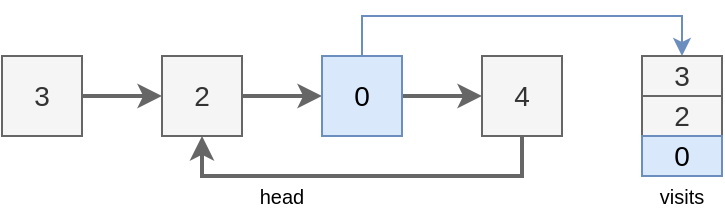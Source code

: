 <mxfile version="23.1.5" type="device" pages="5">
  <diagram name="1_1" id="raGk_D8FTLXwgUmbc4jt">
    <mxGraphModel dx="794" dy="1142" grid="1" gridSize="10" guides="1" tooltips="1" connect="1" arrows="1" fold="1" page="1" pageScale="1" pageWidth="440" pageHeight="180" math="0" shadow="0">
      <root>
        <mxCell id="0" />
        <mxCell id="1" parent="0" />
        <mxCell id="jTd84X1G22GfpIwI3Wmg-1" style="edgeStyle=orthogonalEdgeStyle;rounded=0;orthogonalLoop=1;jettySize=auto;html=1;exitX=1;exitY=0.5;exitDx=0;exitDy=0;entryX=0;entryY=0.5;entryDx=0;entryDy=0;fillColor=#f5f5f5;strokeColor=#666666;strokeWidth=2;" parent="1" source="zCmTgFsGxIaxcytd8qIg-1" target="zCmTgFsGxIaxcytd8qIg-2" edge="1">
          <mxGeometry relative="1" as="geometry" />
        </mxCell>
        <mxCell id="jTd84X1G22GfpIwI3Wmg-9" style="edgeStyle=orthogonalEdgeStyle;rounded=0;orthogonalLoop=1;jettySize=auto;html=1;exitX=0.5;exitY=0;exitDx=0;exitDy=0;entryX=0.5;entryY=0;entryDx=0;entryDy=0;fillColor=#dae8fc;strokeColor=#6c8ebf;" parent="1" source="zCmTgFsGxIaxcytd8qIg-3" target="jTd84X1G22GfpIwI3Wmg-5" edge="1">
          <mxGeometry relative="1" as="geometry">
            <Array as="points">
              <mxPoint x="220" y="40" />
              <mxPoint x="380" y="40" />
            </Array>
          </mxGeometry>
        </mxCell>
        <mxCell id="zCmTgFsGxIaxcytd8qIg-1" value="3" style="text;html=1;align=center;verticalAlign=middle;whiteSpace=wrap;rounded=0;fillColor=#f5f5f5;strokeColor=#666666;fontSize=14;fontColor=#333333;" parent="1" vertex="1">
          <mxGeometry x="40" y="60" width="40" height="40" as="geometry" />
        </mxCell>
        <mxCell id="jTd84X1G22GfpIwI3Wmg-2" style="edgeStyle=orthogonalEdgeStyle;rounded=0;orthogonalLoop=1;jettySize=auto;html=1;exitX=1;exitY=0.5;exitDx=0;exitDy=0;entryX=0;entryY=0.5;entryDx=0;entryDy=0;fillColor=#f5f5f5;strokeColor=#666666;strokeWidth=2;" parent="1" source="zCmTgFsGxIaxcytd8qIg-2" target="zCmTgFsGxIaxcytd8qIg-3" edge="1">
          <mxGeometry relative="1" as="geometry">
            <mxPoint x="180" y="80" as="sourcePoint" />
          </mxGeometry>
        </mxCell>
        <mxCell id="zCmTgFsGxIaxcytd8qIg-2" value="2" style="text;html=1;align=center;verticalAlign=middle;whiteSpace=wrap;rounded=0;fillColor=#f5f5f5;strokeColor=#666666;fontSize=14;fontColor=#333333;" parent="1" vertex="1">
          <mxGeometry x="120" y="60" width="40" height="40" as="geometry" />
        </mxCell>
        <mxCell id="jTd84X1G22GfpIwI3Wmg-3" style="edgeStyle=orthogonalEdgeStyle;rounded=0;orthogonalLoop=1;jettySize=auto;html=1;exitX=1;exitY=0.5;exitDx=0;exitDy=0;entryX=0;entryY=0.5;entryDx=0;entryDy=0;fillColor=#f5f5f5;strokeColor=#666666;strokeWidth=2;" parent="1" source="zCmTgFsGxIaxcytd8qIg-3" target="zCmTgFsGxIaxcytd8qIg-4" edge="1">
          <mxGeometry relative="1" as="geometry" />
        </mxCell>
        <mxCell id="zCmTgFsGxIaxcytd8qIg-3" value="0" style="text;html=1;align=center;verticalAlign=middle;whiteSpace=wrap;rounded=0;fillColor=#dae8fc;strokeColor=#6c8ebf;fontSize=14;" parent="1" vertex="1">
          <mxGeometry x="200" y="60" width="40" height="40" as="geometry" />
        </mxCell>
        <mxCell id="jTd84X1G22GfpIwI3Wmg-8" style="edgeStyle=orthogonalEdgeStyle;rounded=0;orthogonalLoop=1;jettySize=auto;html=1;exitX=0.5;exitY=1;exitDx=0;exitDy=0;entryX=0.5;entryY=1;entryDx=0;entryDy=0;strokeWidth=2;fillColor=#f5f5f5;strokeColor=#666666;" parent="1" source="zCmTgFsGxIaxcytd8qIg-4" target="zCmTgFsGxIaxcytd8qIg-2" edge="1">
          <mxGeometry relative="1" as="geometry" />
        </mxCell>
        <mxCell id="zCmTgFsGxIaxcytd8qIg-4" value="4" style="text;html=1;align=center;verticalAlign=middle;whiteSpace=wrap;rounded=0;fillColor=#f5f5f5;strokeColor=#666666;fontSize=14;fontColor=#333333;" parent="1" vertex="1">
          <mxGeometry x="280" y="60" width="40" height="40" as="geometry" />
        </mxCell>
        <mxCell id="AQBsLTuEEX6UYwU5JBV7-1" value="head" style="text;html=1;align=center;verticalAlign=middle;whiteSpace=wrap;rounded=0;fontSize=10;" parent="1" vertex="1">
          <mxGeometry x="40" y="120" width="280" height="20" as="geometry" />
        </mxCell>
        <mxCell id="jTd84X1G22GfpIwI3Wmg-5" value="3" style="text;html=1;align=center;verticalAlign=middle;whiteSpace=wrap;rounded=0;fillColor=#f5f5f5;strokeColor=#666666;fontSize=14;fontColor=#333333;" parent="1" vertex="1">
          <mxGeometry x="360" y="60" width="40" height="20" as="geometry" />
        </mxCell>
        <mxCell id="jTd84X1G22GfpIwI3Wmg-10" value="2" style="text;html=1;align=center;verticalAlign=middle;whiteSpace=wrap;rounded=0;fillColor=#f5f5f5;strokeColor=#666666;fontSize=14;fontColor=#333333;" parent="1" vertex="1">
          <mxGeometry x="360" y="80" width="40" height="20" as="geometry" />
        </mxCell>
        <mxCell id="jTd84X1G22GfpIwI3Wmg-11" value="0" style="text;html=1;align=center;verticalAlign=middle;whiteSpace=wrap;rounded=0;fillColor=#dae8fc;strokeColor=#6c8ebf;fontSize=14;" parent="1" vertex="1">
          <mxGeometry x="360" y="100" width="40" height="20" as="geometry" />
        </mxCell>
        <mxCell id="jTd84X1G22GfpIwI3Wmg-13" value="visits" style="text;html=1;align=center;verticalAlign=middle;whiteSpace=wrap;rounded=0;fontSize=10;" parent="1" vertex="1">
          <mxGeometry x="360" y="120" width="40" height="20" as="geometry" />
        </mxCell>
      </root>
    </mxGraphModel>
  </diagram>
  <diagram name="1_2" id="enmz4_LwmzEil1vDxZff">
    <mxGraphModel dx="794" dy="1142" grid="1" gridSize="10" guides="1" tooltips="1" connect="1" arrows="1" fold="1" page="1" pageScale="1" pageWidth="440" pageHeight="200" math="0" shadow="0">
      <root>
        <mxCell id="NHvZEACJ6nqKconlFvL1-0" />
        <mxCell id="NHvZEACJ6nqKconlFvL1-1" parent="NHvZEACJ6nqKconlFvL1-0" />
        <mxCell id="NHvZEACJ6nqKconlFvL1-2" style="edgeStyle=orthogonalEdgeStyle;rounded=0;orthogonalLoop=1;jettySize=auto;html=1;exitX=1;exitY=0.5;exitDx=0;exitDy=0;entryX=0;entryY=0.5;entryDx=0;entryDy=0;fillColor=#f5f5f5;strokeColor=#666666;strokeWidth=2;" parent="NHvZEACJ6nqKconlFvL1-1" source="NHvZEACJ6nqKconlFvL1-4" target="NHvZEACJ6nqKconlFvL1-6" edge="1">
          <mxGeometry relative="1" as="geometry" />
        </mxCell>
        <mxCell id="NHvZEACJ6nqKconlFvL1-3" style="edgeStyle=orthogonalEdgeStyle;rounded=0;orthogonalLoop=1;jettySize=auto;html=1;exitX=0.5;exitY=0;exitDx=0;exitDy=0;entryX=0.5;entryY=0;entryDx=0;entryDy=0;fillColor=#dae8fc;strokeColor=#6c8ebf;" parent="NHvZEACJ6nqKconlFvL1-1" source="NHvZEACJ6nqKconlFvL1-10" target="NHvZEACJ6nqKconlFvL1-12" edge="1">
          <mxGeometry relative="1" as="geometry">
            <Array as="points">
              <mxPoint x="300" y="40" />
              <mxPoint x="380" y="40" />
            </Array>
          </mxGeometry>
        </mxCell>
        <mxCell id="NHvZEACJ6nqKconlFvL1-4" value="3" style="text;html=1;align=center;verticalAlign=middle;whiteSpace=wrap;rounded=0;fillColor=#f5f5f5;strokeColor=#666666;fontSize=14;fontColor=#333333;" parent="NHvZEACJ6nqKconlFvL1-1" vertex="1">
          <mxGeometry x="40" y="60" width="40" height="40" as="geometry" />
        </mxCell>
        <mxCell id="NHvZEACJ6nqKconlFvL1-5" style="edgeStyle=orthogonalEdgeStyle;rounded=0;orthogonalLoop=1;jettySize=auto;html=1;exitX=1;exitY=0.5;exitDx=0;exitDy=0;entryX=0;entryY=0.5;entryDx=0;entryDy=0;fillColor=#f5f5f5;strokeColor=#666666;strokeWidth=2;" parent="NHvZEACJ6nqKconlFvL1-1" source="NHvZEACJ6nqKconlFvL1-6" target="NHvZEACJ6nqKconlFvL1-8" edge="1">
          <mxGeometry relative="1" as="geometry">
            <mxPoint x="180" y="80" as="sourcePoint" />
          </mxGeometry>
        </mxCell>
        <mxCell id="NHvZEACJ6nqKconlFvL1-6" value="2" style="text;html=1;align=center;verticalAlign=middle;whiteSpace=wrap;rounded=0;fillColor=#f5f5f5;strokeColor=#666666;fontSize=14;fontColor=#333333;" parent="NHvZEACJ6nqKconlFvL1-1" vertex="1">
          <mxGeometry x="120" y="60" width="40" height="40" as="geometry" />
        </mxCell>
        <mxCell id="NHvZEACJ6nqKconlFvL1-7" style="edgeStyle=orthogonalEdgeStyle;rounded=0;orthogonalLoop=1;jettySize=auto;html=1;exitX=1;exitY=0.5;exitDx=0;exitDy=0;entryX=0;entryY=0.5;entryDx=0;entryDy=0;fillColor=#f5f5f5;strokeColor=#666666;strokeWidth=2;" parent="NHvZEACJ6nqKconlFvL1-1" source="NHvZEACJ6nqKconlFvL1-8" target="NHvZEACJ6nqKconlFvL1-10" edge="1">
          <mxGeometry relative="1" as="geometry" />
        </mxCell>
        <mxCell id="NHvZEACJ6nqKconlFvL1-8" value="0" style="text;html=1;align=center;verticalAlign=middle;whiteSpace=wrap;rounded=0;fillColor=#f5f5f5;strokeColor=#666666;fontSize=14;fontColor=#333333;" parent="NHvZEACJ6nqKconlFvL1-1" vertex="1">
          <mxGeometry x="200" y="60" width="40" height="40" as="geometry" />
        </mxCell>
        <mxCell id="NHvZEACJ6nqKconlFvL1-9" style="edgeStyle=orthogonalEdgeStyle;rounded=0;orthogonalLoop=1;jettySize=auto;html=1;exitX=0.5;exitY=1;exitDx=0;exitDy=0;entryX=0.5;entryY=1;entryDx=0;entryDy=0;strokeWidth=2;fillColor=#f5f5f5;strokeColor=#666666;" parent="NHvZEACJ6nqKconlFvL1-1" source="NHvZEACJ6nqKconlFvL1-10" target="NHvZEACJ6nqKconlFvL1-6" edge="1">
          <mxGeometry relative="1" as="geometry" />
        </mxCell>
        <mxCell id="NHvZEACJ6nqKconlFvL1-10" value="4" style="text;html=1;align=center;verticalAlign=middle;whiteSpace=wrap;rounded=0;fillColor=#dae8fc;strokeColor=#6c8ebf;fontSize=14;" parent="NHvZEACJ6nqKconlFvL1-1" vertex="1">
          <mxGeometry x="280" y="60" width="40" height="40" as="geometry" />
        </mxCell>
        <mxCell id="NHvZEACJ6nqKconlFvL1-11" value="head" style="text;html=1;align=center;verticalAlign=middle;whiteSpace=wrap;rounded=0;fontSize=10;" parent="NHvZEACJ6nqKconlFvL1-1" vertex="1">
          <mxGeometry x="40" y="120" width="280" height="20" as="geometry" />
        </mxCell>
        <mxCell id="NHvZEACJ6nqKconlFvL1-12" value="3" style="text;html=1;align=center;verticalAlign=middle;whiteSpace=wrap;rounded=0;fillColor=#f5f5f5;strokeColor=#666666;fontSize=14;fontColor=#333333;" parent="NHvZEACJ6nqKconlFvL1-1" vertex="1">
          <mxGeometry x="360" y="60" width="40" height="20" as="geometry" />
        </mxCell>
        <mxCell id="NHvZEACJ6nqKconlFvL1-13" value="2" style="text;html=1;align=center;verticalAlign=middle;whiteSpace=wrap;rounded=0;fillColor=#f5f5f5;strokeColor=#666666;fontSize=14;fontColor=#333333;" parent="NHvZEACJ6nqKconlFvL1-1" vertex="1">
          <mxGeometry x="360" y="80" width="40" height="20" as="geometry" />
        </mxCell>
        <mxCell id="NHvZEACJ6nqKconlFvL1-14" value="0" style="text;html=1;align=center;verticalAlign=middle;whiteSpace=wrap;rounded=0;fillColor=#f5f5f5;strokeColor=#666666;fontSize=14;fontColor=#333333;" parent="NHvZEACJ6nqKconlFvL1-1" vertex="1">
          <mxGeometry x="360" y="100" width="40" height="20" as="geometry" />
        </mxCell>
        <mxCell id="NHvZEACJ6nqKconlFvL1-15" value="visits" style="text;html=1;align=center;verticalAlign=middle;whiteSpace=wrap;rounded=0;fontSize=10;" parent="NHvZEACJ6nqKconlFvL1-1" vertex="1">
          <mxGeometry x="360" y="140" width="40" height="20" as="geometry" />
        </mxCell>
        <mxCell id="HQSTT1ezvBGGKrw_J1SU-0" value="4" style="text;html=1;align=center;verticalAlign=middle;whiteSpace=wrap;rounded=0;fillColor=#dae8fc;strokeColor=#6c8ebf;fontSize=14;" parent="NHvZEACJ6nqKconlFvL1-1" vertex="1">
          <mxGeometry x="360" y="120" width="40" height="20" as="geometry" />
        </mxCell>
      </root>
    </mxGraphModel>
  </diagram>
  <diagram name="1_3" id="cRzpHnD4GVFxYGNXOzCV">
    <mxGraphModel dx="794" dy="1142" grid="1" gridSize="10" guides="1" tooltips="1" connect="1" arrows="1" fold="1" page="1" pageScale="1" pageWidth="440" pageHeight="200" math="0" shadow="0">
      <root>
        <mxCell id="yMEwVk-4rtnz1nPFSUn5-0" />
        <mxCell id="yMEwVk-4rtnz1nPFSUn5-1" parent="yMEwVk-4rtnz1nPFSUn5-0" />
        <mxCell id="yMEwVk-4rtnz1nPFSUn5-2" style="edgeStyle=orthogonalEdgeStyle;rounded=0;orthogonalLoop=1;jettySize=auto;html=1;exitX=1;exitY=0.5;exitDx=0;exitDy=0;entryX=0;entryY=0.5;entryDx=0;entryDy=0;fillColor=#f5f5f5;strokeColor=#666666;strokeWidth=2;" parent="yMEwVk-4rtnz1nPFSUn5-1" source="yMEwVk-4rtnz1nPFSUn5-4" target="yMEwVk-4rtnz1nPFSUn5-6" edge="1">
          <mxGeometry relative="1" as="geometry" />
        </mxCell>
        <mxCell id="yMEwVk-4rtnz1nPFSUn5-4" value="3" style="text;html=1;align=center;verticalAlign=middle;whiteSpace=wrap;rounded=0;fillColor=#f5f5f5;strokeColor=#666666;fontSize=14;fontColor=#333333;" parent="yMEwVk-4rtnz1nPFSUn5-1" vertex="1">
          <mxGeometry x="40" y="60" width="40" height="40" as="geometry" />
        </mxCell>
        <mxCell id="yMEwVk-4rtnz1nPFSUn5-5" style="edgeStyle=orthogonalEdgeStyle;rounded=0;orthogonalLoop=1;jettySize=auto;html=1;exitX=1;exitY=0.5;exitDx=0;exitDy=0;entryX=0;entryY=0.5;entryDx=0;entryDy=0;fillColor=#f5f5f5;strokeColor=#666666;strokeWidth=2;" parent="yMEwVk-4rtnz1nPFSUn5-1" source="yMEwVk-4rtnz1nPFSUn5-6" target="yMEwVk-4rtnz1nPFSUn5-8" edge="1">
          <mxGeometry relative="1" as="geometry" />
        </mxCell>
        <mxCell id="t-B_JSRFqfpRU4glawNe-0" style="edgeStyle=orthogonalEdgeStyle;rounded=0;orthogonalLoop=1;jettySize=auto;html=1;exitX=0.5;exitY=0;exitDx=0;exitDy=0;entryX=0.5;entryY=0;entryDx=0;entryDy=0;fillColor=#dae8fc;strokeColor=#6c8ebf;" parent="yMEwVk-4rtnz1nPFSUn5-1" source="yMEwVk-4rtnz1nPFSUn5-6" target="yMEwVk-4rtnz1nPFSUn5-12" edge="1">
          <mxGeometry relative="1" as="geometry">
            <Array as="points">
              <mxPoint x="140" y="40" />
              <mxPoint x="380" y="40" />
            </Array>
          </mxGeometry>
        </mxCell>
        <mxCell id="yMEwVk-4rtnz1nPFSUn5-6" value="2" style="text;html=1;align=center;verticalAlign=middle;whiteSpace=wrap;rounded=0;fillColor=#dae8fc;strokeColor=#6c8ebf;fontSize=14;fontStyle=0" parent="yMEwVk-4rtnz1nPFSUn5-1" vertex="1">
          <mxGeometry x="120" y="60" width="40" height="40" as="geometry" />
        </mxCell>
        <mxCell id="yMEwVk-4rtnz1nPFSUn5-7" style="edgeStyle=orthogonalEdgeStyle;rounded=0;orthogonalLoop=1;jettySize=auto;html=1;exitX=1;exitY=0.5;exitDx=0;exitDy=0;entryX=0;entryY=0.5;entryDx=0;entryDy=0;fillColor=#f5f5f5;strokeColor=#666666;strokeWidth=2;" parent="yMEwVk-4rtnz1nPFSUn5-1" source="yMEwVk-4rtnz1nPFSUn5-8" target="yMEwVk-4rtnz1nPFSUn5-10" edge="1">
          <mxGeometry relative="1" as="geometry" />
        </mxCell>
        <mxCell id="yMEwVk-4rtnz1nPFSUn5-8" value="0" style="text;html=1;align=center;verticalAlign=middle;whiteSpace=wrap;rounded=0;fillColor=#f5f5f5;strokeColor=#666666;fontSize=14;fontColor=#333333;" parent="yMEwVk-4rtnz1nPFSUn5-1" vertex="1">
          <mxGeometry x="200" y="60" width="40" height="40" as="geometry" />
        </mxCell>
        <mxCell id="yMEwVk-4rtnz1nPFSUn5-9" style="edgeStyle=orthogonalEdgeStyle;rounded=0;orthogonalLoop=1;jettySize=auto;html=1;exitX=0.5;exitY=1;exitDx=0;exitDy=0;entryX=0.5;entryY=1;entryDx=0;entryDy=0;strokeWidth=2;fillColor=#f5f5f5;strokeColor=#666666;" parent="yMEwVk-4rtnz1nPFSUn5-1" source="yMEwVk-4rtnz1nPFSUn5-10" target="yMEwVk-4rtnz1nPFSUn5-6" edge="1">
          <mxGeometry relative="1" as="geometry" />
        </mxCell>
        <mxCell id="yMEwVk-4rtnz1nPFSUn5-10" value="4" style="text;html=1;align=center;verticalAlign=middle;whiteSpace=wrap;rounded=0;fillColor=#f5f5f5;strokeColor=#666666;fontSize=14;fontColor=#333333;" parent="yMEwVk-4rtnz1nPFSUn5-1" vertex="1">
          <mxGeometry x="280" y="60" width="40" height="40" as="geometry" />
        </mxCell>
        <mxCell id="yMEwVk-4rtnz1nPFSUn5-11" value="head" style="text;html=1;align=center;verticalAlign=middle;whiteSpace=wrap;rounded=0;fontSize=10;" parent="yMEwVk-4rtnz1nPFSUn5-1" vertex="1">
          <mxGeometry x="40" y="120" width="280" height="20" as="geometry" />
        </mxCell>
        <mxCell id="yMEwVk-4rtnz1nPFSUn5-12" value="3" style="text;html=1;align=center;verticalAlign=middle;whiteSpace=wrap;rounded=0;fillColor=#f5f5f5;strokeColor=#666666;fontSize=14;fontColor=#333333;" parent="yMEwVk-4rtnz1nPFSUn5-1" vertex="1">
          <mxGeometry x="360" y="60" width="40" height="20" as="geometry" />
        </mxCell>
        <mxCell id="yMEwVk-4rtnz1nPFSUn5-13" value="2" style="text;html=1;align=center;verticalAlign=middle;whiteSpace=wrap;rounded=0;fillColor=#dae8fc;strokeColor=#6c8ebf;fontSize=14;fontStyle=0" parent="yMEwVk-4rtnz1nPFSUn5-1" vertex="1">
          <mxGeometry x="360" y="80" width="40" height="20" as="geometry" />
        </mxCell>
        <mxCell id="yMEwVk-4rtnz1nPFSUn5-14" value="0" style="text;html=1;align=center;verticalAlign=middle;whiteSpace=wrap;rounded=0;fillColor=#f5f5f5;strokeColor=#666666;fontSize=14;fontColor=#333333;" parent="yMEwVk-4rtnz1nPFSUn5-1" vertex="1">
          <mxGeometry x="360" y="100" width="40" height="20" as="geometry" />
        </mxCell>
        <mxCell id="yMEwVk-4rtnz1nPFSUn5-15" value="visits" style="text;html=1;align=center;verticalAlign=middle;whiteSpace=wrap;rounded=0;fontSize=10;" parent="yMEwVk-4rtnz1nPFSUn5-1" vertex="1">
          <mxGeometry x="360" y="140" width="40" height="20" as="geometry" />
        </mxCell>
        <mxCell id="yMEwVk-4rtnz1nPFSUn5-16" value="4" style="text;html=1;align=center;verticalAlign=middle;whiteSpace=wrap;rounded=0;fillColor=#f5f5f5;strokeColor=#666666;fontSize=14;fontColor=#333333;" parent="yMEwVk-4rtnz1nPFSUn5-1" vertex="1">
          <mxGeometry x="360" y="120" width="40" height="20" as="geometry" />
        </mxCell>
      </root>
    </mxGraphModel>
  </diagram>
  <diagram name="2_1" id="k5CDP1tWZRNqDNtj9lZK">
    <mxGraphModel dx="794" dy="1142" grid="1" gridSize="10" guides="1" tooltips="1" connect="1" arrows="1" fold="1" page="1" pageScale="1" pageWidth="360" pageHeight="200" math="0" shadow="0">
      <root>
        <mxCell id="EJqhwBVA5qCtXivcbs_o-0" />
        <mxCell id="EJqhwBVA5qCtXivcbs_o-1" parent="EJqhwBVA5qCtXivcbs_o-0" />
        <mxCell id="EJqhwBVA5qCtXivcbs_o-2" style="edgeStyle=orthogonalEdgeStyle;rounded=0;orthogonalLoop=1;jettySize=auto;html=1;exitX=1;exitY=0.5;exitDx=0;exitDy=0;entryX=0;entryY=0.5;entryDx=0;entryDy=0;fillColor=#f5f5f5;strokeColor=#666666;strokeWidth=2;" parent="EJqhwBVA5qCtXivcbs_o-1" source="EJqhwBVA5qCtXivcbs_o-5" target="EJqhwBVA5qCtXivcbs_o-7" edge="1">
          <mxGeometry relative="1" as="geometry" />
        </mxCell>
        <mxCell id="EJqhwBVA5qCtXivcbs_o-5" value="3" style="text;html=1;align=center;verticalAlign=middle;whiteSpace=wrap;rounded=0;fillColor=#f5f5f5;strokeColor=#666666;fontSize=14;fontColor=#333333;" parent="EJqhwBVA5qCtXivcbs_o-1" vertex="1">
          <mxGeometry x="40" y="80" width="40" height="40" as="geometry" />
        </mxCell>
        <mxCell id="EJqhwBVA5qCtXivcbs_o-6" style="edgeStyle=orthogonalEdgeStyle;rounded=0;orthogonalLoop=1;jettySize=auto;html=1;exitX=1;exitY=0.5;exitDx=0;exitDy=0;entryX=0;entryY=0.5;entryDx=0;entryDy=0;fillColor=#f5f5f5;strokeColor=#666666;strokeWidth=2;" parent="EJqhwBVA5qCtXivcbs_o-1" source="EJqhwBVA5qCtXivcbs_o-7" target="EJqhwBVA5qCtXivcbs_o-9" edge="1">
          <mxGeometry relative="1" as="geometry" />
        </mxCell>
        <mxCell id="lLnJbDHR5f9PDfGHudj8-3" style="edgeStyle=orthogonalEdgeStyle;rounded=0;orthogonalLoop=1;jettySize=auto;html=1;exitX=0.25;exitY=0;exitDx=0;exitDy=0;entryX=0.25;entryY=0;entryDx=0;entryDy=0;fillColor=#dae8fc;strokeColor=#6c8ebf;" parent="EJqhwBVA5qCtXivcbs_o-1" source="EJqhwBVA5qCtXivcbs_o-7" target="EJqhwBVA5qCtXivcbs_o-9" edge="1">
          <mxGeometry relative="1" as="geometry">
            <Array as="points">
              <mxPoint x="130" y="60" />
              <mxPoint x="210" y="60" />
            </Array>
          </mxGeometry>
        </mxCell>
        <mxCell id="EJqhwBVA5qCtXivcbs_o-7" value="2" style="text;html=1;align=center;verticalAlign=middle;whiteSpace=wrap;rounded=0;fillColor=#dae8fc;strokeColor=#6c8ebf;fontSize=14;" parent="EJqhwBVA5qCtXivcbs_o-1" vertex="1">
          <mxGeometry x="120" y="80" width="40" height="40" as="geometry" />
        </mxCell>
        <mxCell id="EJqhwBVA5qCtXivcbs_o-8" style="edgeStyle=orthogonalEdgeStyle;rounded=0;orthogonalLoop=1;jettySize=auto;html=1;exitX=1;exitY=0.5;exitDx=0;exitDy=0;entryX=0;entryY=0.5;entryDx=0;entryDy=0;fillColor=#f5f5f5;strokeColor=#666666;strokeWidth=2;" parent="EJqhwBVA5qCtXivcbs_o-1" source="EJqhwBVA5qCtXivcbs_o-9" target="EJqhwBVA5qCtXivcbs_o-11" edge="1">
          <mxGeometry relative="1" as="geometry" />
        </mxCell>
        <mxCell id="lLnJbDHR5f9PDfGHudj8-4" style="edgeStyle=orthogonalEdgeStyle;rounded=0;orthogonalLoop=1;jettySize=auto;html=1;exitX=0.75;exitY=0;exitDx=0;exitDy=0;entryX=0.75;entryY=0;entryDx=0;entryDy=0;fillColor=#d5e8d4;strokeColor=#82b366;" parent="EJqhwBVA5qCtXivcbs_o-1" source="EJqhwBVA5qCtXivcbs_o-9" target="EJqhwBVA5qCtXivcbs_o-7" edge="1">
          <mxGeometry relative="1" as="geometry">
            <Array as="points">
              <mxPoint x="230" y="40" />
              <mxPoint x="150" y="40" />
            </Array>
          </mxGeometry>
        </mxCell>
        <mxCell id="EJqhwBVA5qCtXivcbs_o-9" value="0" style="text;html=1;align=center;verticalAlign=middle;whiteSpace=wrap;rounded=0;fillColor=#d5e8d4;strokeColor=#82b366;fontSize=14;" parent="EJqhwBVA5qCtXivcbs_o-1" vertex="1">
          <mxGeometry x="200" y="80" width="40" height="40" as="geometry" />
        </mxCell>
        <mxCell id="EJqhwBVA5qCtXivcbs_o-10" style="edgeStyle=orthogonalEdgeStyle;rounded=0;orthogonalLoop=1;jettySize=auto;html=1;exitX=0.5;exitY=1;exitDx=0;exitDy=0;entryX=0.5;entryY=1;entryDx=0;entryDy=0;strokeWidth=2;fillColor=#f5f5f5;strokeColor=#666666;" parent="EJqhwBVA5qCtXivcbs_o-1" source="EJqhwBVA5qCtXivcbs_o-11" target="EJqhwBVA5qCtXivcbs_o-7" edge="1">
          <mxGeometry relative="1" as="geometry">
            <Array as="points">
              <mxPoint x="300" y="140" />
              <mxPoint x="140" y="140" />
            </Array>
          </mxGeometry>
        </mxCell>
        <mxCell id="EJqhwBVA5qCtXivcbs_o-11" value="4" style="text;html=1;align=center;verticalAlign=middle;whiteSpace=wrap;rounded=0;fillColor=#f5f5f5;strokeColor=#666666;fontSize=14;fontColor=#333333;" parent="EJqhwBVA5qCtXivcbs_o-1" vertex="1">
          <mxGeometry x="280" y="80" width="40" height="40" as="geometry" />
        </mxCell>
        <mxCell id="EJqhwBVA5qCtXivcbs_o-12" value="head" style="text;html=1;align=center;verticalAlign=middle;whiteSpace=wrap;rounded=0;fontSize=10;" parent="EJqhwBVA5qCtXivcbs_o-1" vertex="1">
          <mxGeometry x="40" y="140" width="280" height="20" as="geometry" />
        </mxCell>
      </root>
    </mxGraphModel>
  </diagram>
  <diagram name="2_2" id="SbJwPus6_E5Bl5GY2lQU">
    <mxGraphModel dx="794" dy="1142" grid="1" gridSize="10" guides="1" tooltips="1" connect="1" arrows="1" fold="1" page="1" pageScale="1" pageWidth="360" pageHeight="200" math="0" shadow="0">
      <root>
        <mxCell id="MpJgUt_hLzHJAFOOcwH1-0" />
        <mxCell id="MpJgUt_hLzHJAFOOcwH1-1" parent="MpJgUt_hLzHJAFOOcwH1-0" />
        <mxCell id="MpJgUt_hLzHJAFOOcwH1-2" style="edgeStyle=orthogonalEdgeStyle;rounded=0;orthogonalLoop=1;jettySize=auto;html=1;exitX=1;exitY=0.5;exitDx=0;exitDy=0;entryX=0;entryY=0.5;entryDx=0;entryDy=0;fillColor=#f5f5f5;strokeColor=#666666;strokeWidth=2;" parent="MpJgUt_hLzHJAFOOcwH1-1" source="MpJgUt_hLzHJAFOOcwH1-3" target="MpJgUt_hLzHJAFOOcwH1-6" edge="1">
          <mxGeometry relative="1" as="geometry" />
        </mxCell>
        <mxCell id="MpJgUt_hLzHJAFOOcwH1-3" value="3" style="text;html=1;align=center;verticalAlign=middle;whiteSpace=wrap;rounded=0;fillColor=#f5f5f5;strokeColor=#666666;fontSize=14;fontColor=#333333;" parent="MpJgUt_hLzHJAFOOcwH1-1" vertex="1">
          <mxGeometry x="40" y="80" width="40" height="40" as="geometry" />
        </mxCell>
        <mxCell id="MpJgUt_hLzHJAFOOcwH1-4" style="edgeStyle=orthogonalEdgeStyle;rounded=0;orthogonalLoop=1;jettySize=auto;html=1;exitX=1;exitY=0.5;exitDx=0;exitDy=0;entryX=0;entryY=0.5;entryDx=0;entryDy=0;fillColor=#f5f5f5;strokeColor=#666666;strokeWidth=2;" parent="MpJgUt_hLzHJAFOOcwH1-1" source="MpJgUt_hLzHJAFOOcwH1-6" target="MpJgUt_hLzHJAFOOcwH1-9" edge="1">
          <mxGeometry relative="1" as="geometry" />
        </mxCell>
        <mxCell id="si8OmvhMSFXZMKKx3Ul8-1" style="edgeStyle=orthogonalEdgeStyle;rounded=0;orthogonalLoop=1;jettySize=auto;html=1;exitX=0.5;exitY=0;exitDx=0;exitDy=0;entryX=0.75;entryY=0;entryDx=0;entryDy=0;fillColor=#d5e8d4;strokeColor=#82b366;" parent="MpJgUt_hLzHJAFOOcwH1-1" source="MpJgUt_hLzHJAFOOcwH1-6" target="MpJgUt_hLzHJAFOOcwH1-11" edge="1">
          <mxGeometry relative="1" as="geometry">
            <Array as="points">
              <mxPoint x="140" y="40" />
              <mxPoint x="310" y="40" />
            </Array>
          </mxGeometry>
        </mxCell>
        <mxCell id="MpJgUt_hLzHJAFOOcwH1-6" value="2" style="text;html=1;align=center;verticalAlign=middle;whiteSpace=wrap;rounded=0;fillColor=#d5e8d4;strokeColor=#82b366;fontSize=14;" parent="MpJgUt_hLzHJAFOOcwH1-1" vertex="1">
          <mxGeometry x="120" y="80" width="40" height="40" as="geometry" />
        </mxCell>
        <mxCell id="MpJgUt_hLzHJAFOOcwH1-7" style="edgeStyle=orthogonalEdgeStyle;rounded=0;orthogonalLoop=1;jettySize=auto;html=1;exitX=1;exitY=0.5;exitDx=0;exitDy=0;entryX=0;entryY=0.5;entryDx=0;entryDy=0;fillColor=#f5f5f5;strokeColor=#666666;strokeWidth=2;" parent="MpJgUt_hLzHJAFOOcwH1-1" source="MpJgUt_hLzHJAFOOcwH1-9" target="MpJgUt_hLzHJAFOOcwH1-11" edge="1">
          <mxGeometry relative="1" as="geometry" />
        </mxCell>
        <mxCell id="si8OmvhMSFXZMKKx3Ul8-0" style="edgeStyle=orthogonalEdgeStyle;rounded=0;orthogonalLoop=1;jettySize=auto;html=1;exitX=0.5;exitY=0;exitDx=0;exitDy=0;entryX=0.25;entryY=0;entryDx=0;entryDy=0;fillColor=#dae8fc;strokeColor=#6c8ebf;" parent="MpJgUt_hLzHJAFOOcwH1-1" source="MpJgUt_hLzHJAFOOcwH1-9" target="MpJgUt_hLzHJAFOOcwH1-11" edge="1">
          <mxGeometry relative="1" as="geometry">
            <Array as="points">
              <mxPoint x="220" y="60" />
              <mxPoint x="290" y="60" />
            </Array>
          </mxGeometry>
        </mxCell>
        <mxCell id="MpJgUt_hLzHJAFOOcwH1-9" value="0" style="text;html=1;align=center;verticalAlign=middle;whiteSpace=wrap;rounded=0;fillColor=#dae8fc;strokeColor=#6c8ebf;fontSize=14;" parent="MpJgUt_hLzHJAFOOcwH1-1" vertex="1">
          <mxGeometry x="200" y="80" width="40" height="40" as="geometry" />
        </mxCell>
        <mxCell id="MpJgUt_hLzHJAFOOcwH1-10" style="edgeStyle=orthogonalEdgeStyle;rounded=0;orthogonalLoop=1;jettySize=auto;html=1;exitX=0.5;exitY=1;exitDx=0;exitDy=0;entryX=0.5;entryY=1;entryDx=0;entryDy=0;strokeWidth=2;fillColor=#f5f5f5;strokeColor=#666666;" parent="MpJgUt_hLzHJAFOOcwH1-1" source="MpJgUt_hLzHJAFOOcwH1-11" target="MpJgUt_hLzHJAFOOcwH1-6" edge="1">
          <mxGeometry relative="1" as="geometry">
            <Array as="points">
              <mxPoint x="310" y="120" />
              <mxPoint x="310" y="140" />
              <mxPoint x="140" y="140" />
            </Array>
          </mxGeometry>
        </mxCell>
        <mxCell id="MpJgUt_hLzHJAFOOcwH1-11" value="4" style="text;html=1;align=center;verticalAlign=middle;whiteSpace=wrap;rounded=0;fillColor=#ffe6cc;strokeColor=#d79b00;fontSize=14;fontStyle=0" parent="MpJgUt_hLzHJAFOOcwH1-1" vertex="1">
          <mxGeometry x="280" y="80" width="40" height="40" as="geometry" />
        </mxCell>
        <mxCell id="MpJgUt_hLzHJAFOOcwH1-12" value="head" style="text;html=1;align=center;verticalAlign=middle;whiteSpace=wrap;rounded=0;fontSize=10;" parent="MpJgUt_hLzHJAFOOcwH1-1" vertex="1">
          <mxGeometry x="40" y="140" width="280" height="20" as="geometry" />
        </mxCell>
      </root>
    </mxGraphModel>
  </diagram>
</mxfile>
